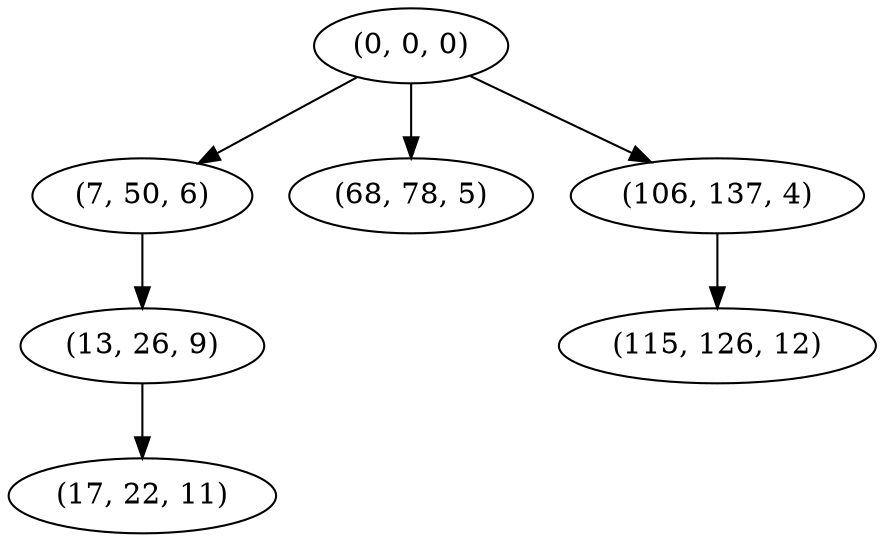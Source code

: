 digraph tree {
    "(0, 0, 0)";
    "(7, 50, 6)";
    "(13, 26, 9)";
    "(17, 22, 11)";
    "(68, 78, 5)";
    "(106, 137, 4)";
    "(115, 126, 12)";
    "(0, 0, 0)" -> "(7, 50, 6)";
    "(0, 0, 0)" -> "(68, 78, 5)";
    "(0, 0, 0)" -> "(106, 137, 4)";
    "(7, 50, 6)" -> "(13, 26, 9)";
    "(13, 26, 9)" -> "(17, 22, 11)";
    "(106, 137, 4)" -> "(115, 126, 12)";
}
